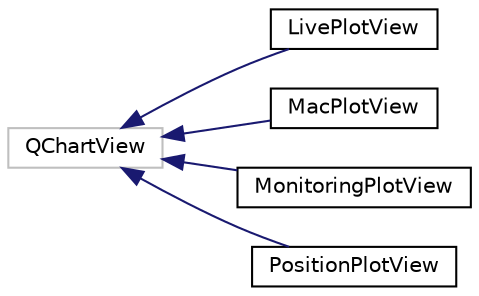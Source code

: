 digraph "Graphical Class Hierarchy"
{
  edge [fontname="Helvetica",fontsize="10",labelfontname="Helvetica",labelfontsize="10"];
  node [fontname="Helvetica",fontsize="10",shape=record];
  rankdir="LR";
  Node93 [label="QChartView",height=0.2,width=0.4,color="grey75", fillcolor="white", style="filled"];
  Node93 -> Node0 [dir="back",color="midnightblue",fontsize="10",style="solid",fontname="Helvetica"];
  Node0 [label="LivePlotView",height=0.2,width=0.4,color="black", fillcolor="white", style="filled",URL="$class_live_plot_view.html"];
  Node93 -> Node95 [dir="back",color="midnightblue",fontsize="10",style="solid",fontname="Helvetica"];
  Node95 [label="MacPlotView",height=0.2,width=0.4,color="black", fillcolor="white", style="filled",URL="$class_mac_plot_view.html"];
  Node93 -> Node96 [dir="back",color="midnightblue",fontsize="10",style="solid",fontname="Helvetica"];
  Node96 [label="MonitoringPlotView",height=0.2,width=0.4,color="black", fillcolor="white", style="filled",URL="$class_monitoring_plot_view.html"];
  Node93 -> Node97 [dir="back",color="midnightblue",fontsize="10",style="solid",fontname="Helvetica"];
  Node97 [label="PositionPlotView",height=0.2,width=0.4,color="black", fillcolor="white", style="filled",URL="$class_position_plot_view.html"];
}
